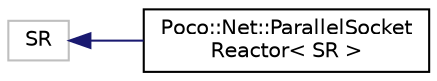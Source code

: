 digraph "Graphical Class Hierarchy"
{
 // LATEX_PDF_SIZE
  edge [fontname="Helvetica",fontsize="10",labelfontname="Helvetica",labelfontsize="10"];
  node [fontname="Helvetica",fontsize="10",shape=record];
  rankdir="LR";
  Node550 [label="SR",height=0.2,width=0.4,color="grey75", fillcolor="white", style="filled",tooltip=" "];
  Node550 -> Node0 [dir="back",color="midnightblue",fontsize="10",style="solid",fontname="Helvetica"];
  Node0 [label="Poco::Net::ParallelSocket\lReactor\< SR \>",height=0.2,width=0.4,color="black", fillcolor="white", style="filled",URL="$classPoco_1_1Net_1_1ParallelSocketReactor.html",tooltip=" "];
}
